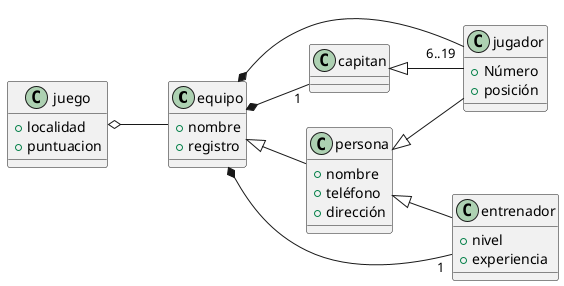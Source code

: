 @startuml actorsUseCaseDiagram
left to right direction
class equipo{
    +nombre
    +registro
}
class persona{
    +nombre
    +teléfono
    +dirección
}
class jugador{
    +Número
    +posición
}
class entrenador{
    +nivel
    +experiencia
}
class capitan{

}
class juego{
    +localidad
    +puntuacion
}
equipo<|--persona
persona<|--jugador
persona<|--entrenador
capitan<|--jugador
equipo  *--"6..19" jugador
equipo *-- "1" entrenador
equipo *-- "1" capitan 
juego o-- equipo
@enduml